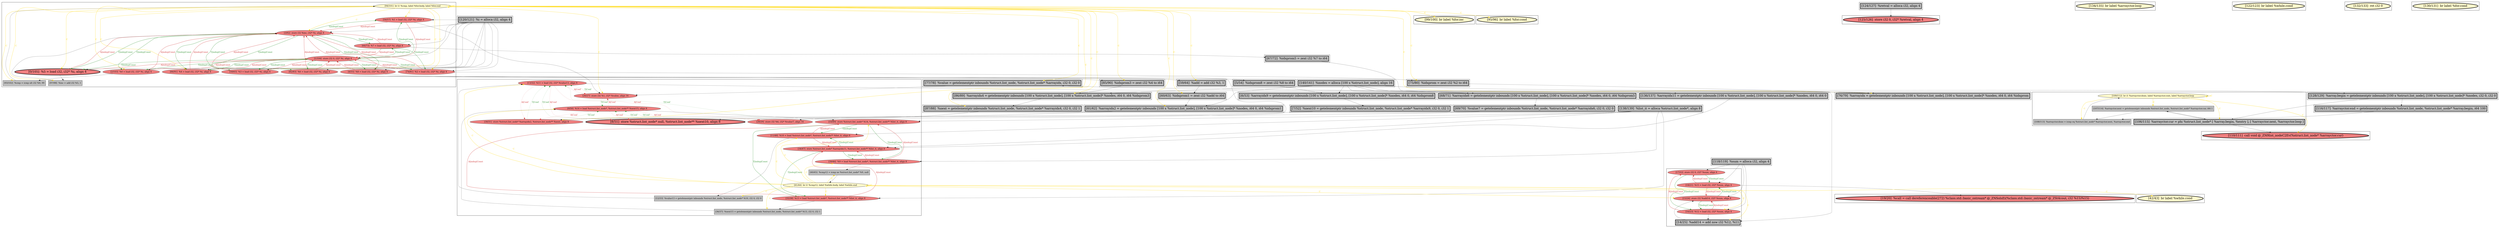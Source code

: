 
digraph G {



node289->node300 [style=solid,color=gold,label="C",penwidth=1.0,fontcolor=gold ]
node306->node305 [style=dotted,color=firebrick3,label="A|Conf",penwidth=1.0,fontcolor=firebrick3 ]
node289->node278 [style=solid,color=gold,label="C",penwidth=1.0,fontcolor=gold ]
node289->node305 [style=solid,color=gold,label="C",penwidth=1.0,fontcolor=gold ]
node275->node265 [style=solid,color=gold,label="C",penwidth=1.0,fontcolor=gold ]
node289->node302 [style=solid,color=gold,label="C",penwidth=1.0,fontcolor=gold ]
node289->node283 [style=solid,color=gold,label="C",penwidth=1.0,fontcolor=gold ]
node289->node301 [style=solid,color=gold,label="C",penwidth=1.0,fontcolor=gold ]
node289->node291 [style=solid,color=gold,label="C",penwidth=1.0,fontcolor=gold ]
node291->node285 [style=solid,color=forestgreen,label="T|indep|Const",penwidth=1.0,fontcolor=forestgreen ]
node271->node294 [style=solid,color=black,label="",penwidth=0.5,fontcolor=black ]
node314->node306 [style=dotted,color=forestgreen,label="T|Conf",penwidth=1.0,fontcolor=forestgreen ]
node271->node286 [style=solid,color=black,label="",penwidth=0.5,fontcolor=black ]
node306->node314 [style=dotted,color=firebrick3,label="A|Conf",penwidth=1.0,fontcolor=firebrick3 ]
node330->node308 [style=solid,color=black,label="",penwidth=0.5,fontcolor=black ]
node271->node291 [style=solid,color=black,label="",penwidth=0.5,fontcolor=black ]
node322->node323 [style=solid,color=forestgreen,label="T|indep|Const",penwidth=1.0,fontcolor=forestgreen ]
node310->node306 [style=dotted,color=forestgreen,label="T|Conf",penwidth=1.0,fontcolor=forestgreen ]
node291->node288 [style=solid,color=forestgreen,label="T|indep|Const",penwidth=1.0,fontcolor=forestgreen ]
node326->node325 [style=solid,color=black,label="",penwidth=0.5,fontcolor=black ]
node333->node303 [style=solid,color=black,label="",penwidth=0.5,fontcolor=black ]
node280->node272 [style=solid,color=black,label="",penwidth=0.5,fontcolor=black ]
node280->node327 [style=solid,color=black,label="",penwidth=0.5,fontcolor=black ]
node282->node335 [style=solid,color=black,label="",penwidth=0.5,fontcolor=black ]
node315->node325 [style=solid,color=gold,label="C",penwidth=1.0,fontcolor=gold ]
node271->node281 [style=solid,color=black,label="",penwidth=0.5,fontcolor=black ]
node324->node323 [style=solid,color=forestgreen,label="T|indep|Const",penwidth=1.0,fontcolor=forestgreen ]
node292->node314 [style=solid,color=black,label="",penwidth=0.5,fontcolor=black ]
node274->node275 [style=solid,color=black,label="",penwidth=0.5,fontcolor=black ]
node290->node292 [style=solid,color=forestgreen,label="T|indep|Const",penwidth=1.0,fontcolor=forestgreen ]
node315->node307 [style=solid,color=gold,label="C",penwidth=1.0,fontcolor=gold ]
node289->node270 [style=solid,color=gold,label="C",penwidth=1.0,fontcolor=gold ]
node277->node274 [style=solid,color=black,label="",penwidth=0.5,fontcolor=black ]
node323->node324 [style=solid,color=firebrick3,label="A|indep|Const",penwidth=1.0,fontcolor=firebrick3 ]
node271->node288 [style=solid,color=black,label="",penwidth=0.5,fontcolor=black ]
node275->node276 [style=solid,color=gold,label="C",penwidth=1.0,fontcolor=gold ]
node286->node290 [style=solid,color=firebrick3,label="A|indep|Const",penwidth=1.0,fontcolor=firebrick3 ]
node302->node327 [style=solid,color=black,label="",penwidth=0.5,fontcolor=black ]
node285->node291 [style=solid,color=firebrick3,label="A|indep|Const",penwidth=1.0,fontcolor=firebrick3 ]
node315->node313 [style=solid,color=gold,label="C",penwidth=1.0,fontcolor=gold ]
node275->node275 [style=solid,color=gold,label="C",penwidth=1.0,fontcolor=gold ]
node269->node326 [style=solid,color=black,label="",penwidth=0.5,fontcolor=black ]
node318->node317 [style=solid,color=black,label="",penwidth=0.5,fontcolor=black ]
node271->node282 [style=solid,color=black,label="",penwidth=0.5,fontcolor=black ]
node289->node288 [style=solid,color=gold,label="C",penwidth=1.0,fontcolor=gold ]
node324->node326 [style=solid,color=forestgreen,label="T|indep|Const",penwidth=1.0,fontcolor=forestgreen ]
node315->node306 [style=solid,color=gold,label="C",penwidth=1.0,fontcolor=gold ]
node330->node316 [style=solid,color=black,label="",penwidth=0.5,fontcolor=black ]
node266->node274 [style=solid,color=black,label="",penwidth=0.5,fontcolor=black ]
node315->node309 [style=solid,color=gold,label="C",penwidth=1.0,fontcolor=gold ]
node315->node315 [style=solid,color=gold,label="C",penwidth=1.0,fontcolor=gold ]
node303->node312 [style=solid,color=black,label="",penwidth=0.5,fontcolor=black ]
node319->node309 [style=solid,color=black,label="",penwidth=0.5,fontcolor=black ]
node287->node329 [style=solid,color=black,label="",penwidth=0.5,fontcolor=black ]
node295->node308 [style=solid,color=black,label="",penwidth=0.5,fontcolor=black ]
node289->node289 [style=solid,color=gold,label="C",penwidth=1.0,fontcolor=gold ]
node305->node306 [style=dotted,color=forestgreen,label="T|Conf",penwidth=1.0,fontcolor=forestgreen ]
node327->node328 [style=solid,color=black,label="",penwidth=0.5,fontcolor=black ]
node271->node285 [style=solid,color=black,label="",penwidth=0.5,fontcolor=black ]
node284->node289 [style=solid,color=black,label="",penwidth=0.5,fontcolor=black ]
node272->node276 [style=solid,color=black,label="",penwidth=0.5,fontcolor=black ]
node289->node333 [style=solid,color=gold,label="C",penwidth=1.0,fontcolor=gold ]
node316->node311 [style=solid,color=black,label="",penwidth=0.5,fontcolor=black ]
node276->node277 [style=solid,color=black,label="",penwidth=0.5,fontcolor=black ]
node289->node294 [style=solid,color=gold,label="C",penwidth=1.0,fontcolor=gold ]
node314->node318 [style=dotted,color=forestgreen,label="T|Conf",penwidth=1.0,fontcolor=forestgreen ]
node289->node320 [style=solid,color=gold,label="C",penwidth=1.0,fontcolor=gold ]
node289->node267 [style=solid,color=gold,label="C",penwidth=1.0,fontcolor=gold ]
node318->node310 [style=dotted,color=firebrick3,label="A|Conf",penwidth=1.0,fontcolor=firebrick3 ]
node330->node307 [style=solid,color=black,label="",penwidth=0.5,fontcolor=black ]
node312->node318 [style=dotted,color=forestgreen,label="T|Conf",penwidth=1.0,fontcolor=forestgreen ]
node318->node305 [style=dotted,color=firebrick3,label="A|Conf",penwidth=1.0,fontcolor=firebrick3 ]
node276->node265 [style=solid,color=black,label="",penwidth=0.5,fontcolor=black ]
node288->node291 [style=solid,color=firebrick3,label="A|indep|Const",penwidth=1.0,fontcolor=firebrick3 ]
node326->node324 [style=solid,color=firebrick3,label="A|indep|Const",penwidth=1.0,fontcolor=firebrick3 ]
node289->node312 [style=solid,color=gold,label="C",penwidth=1.0,fontcolor=gold ]
node282->node290 [style=solid,color=firebrick3,label="A|indep|Const",penwidth=1.0,fontcolor=firebrick3 ]
node308->node319 [style=solid,color=forestgreen,label="T|indep|Const",penwidth=1.0,fontcolor=forestgreen ]
node289->node327 [style=solid,color=gold,label="C",penwidth=1.0,fontcolor=gold ]
node330->node319 [style=solid,color=black,label="",penwidth=0.5,fontcolor=black ]
node315->node332 [style=solid,color=gold,label="C",penwidth=1.0,fontcolor=gold ]
node317->node316 [style=solid,color=forestgreen,label="T|indep|Const",penwidth=1.0,fontcolor=forestgreen ]
node320->node278 [style=solid,color=black,label="",penwidth=0.5,fontcolor=black ]
node287->node291 [style=solid,color=firebrick3,label="A|indep|Const",penwidth=1.0,fontcolor=firebrick3 ]
node291->node292 [style=solid,color=forestgreen,label="T|indep|Const",penwidth=1.0,fontcolor=forestgreen ]
node315->node319 [style=solid,color=gold,label="C",penwidth=1.0,fontcolor=gold ]
node323->node322 [style=solid,color=firebrick3,label="A|indep|Const",penwidth=1.0,fontcolor=firebrick3 ]
node315->node316 [style=solid,color=gold,label="C",penwidth=1.0,fontcolor=gold ]
node289->node286 [style=solid,color=gold,label="C",penwidth=1.0,fontcolor=gold ]
node315->node318 [style=solid,color=gold,label="C",penwidth=1.0,fontcolor=gold ]
node326->node322 [style=solid,color=firebrick3,label="A|indep|Const",penwidth=1.0,fontcolor=firebrick3 ]
node280->node331 [style=solid,color=black,label="",penwidth=0.5,fontcolor=black ]
node290->node285 [style=solid,color=forestgreen,label="T|indep|Const",penwidth=1.0,fontcolor=forestgreen ]
node289->node284 [style=solid,color=gold,label="C",penwidth=1.0,fontcolor=gold ]
node289->node293 [style=solid,color=gold,label="C",penwidth=1.0,fontcolor=gold ]
node285->node290 [style=solid,color=firebrick3,label="A|indep|Const",penwidth=1.0,fontcolor=firebrick3 ]
node313->node306 [style=solid,color=black,label="",penwidth=0.5,fontcolor=black ]
node277->node276 [style=solid,color=black,label="",penwidth=0.5,fontcolor=black ]
node294->node302 [style=solid,color=black,label="",penwidth=0.5,fontcolor=black ]
node280->node320 [style=solid,color=black,label="",penwidth=0.5,fontcolor=black ]
node286->node293 [style=solid,color=black,label="",penwidth=0.5,fontcolor=black ]
node269->node322 [style=solid,color=black,label="",penwidth=0.5,fontcolor=black ]
node267->node333 [style=solid,color=black,label="",penwidth=0.5,fontcolor=black ]
node308->node316 [style=solid,color=forestgreen,label="T|indep|Const",penwidth=1.0,fontcolor=forestgreen ]
node281->node270 [style=solid,color=black,label="",penwidth=0.5,fontcolor=black ]
node315->node324 [style=solid,color=gold,label="C",penwidth=1.0,fontcolor=gold ]
node294->node290 [style=solid,color=firebrick3,label="A|indep|Const",penwidth=1.0,fontcolor=firebrick3 ]
node275->node274 [style=solid,color=gold,label="C",penwidth=1.0,fontcolor=gold ]
node299->node321 [style=solid,color=black,label="",penwidth=0.5,fontcolor=black ]
node321->node310 [style=solid,color=black,label="",penwidth=0.5,fontcolor=black ]
node275->node277 [style=solid,color=gold,label="C",penwidth=1.0,fontcolor=gold ]
node290->node286 [style=solid,color=forestgreen,label="T|indep|Const",penwidth=1.0,fontcolor=forestgreen ]
node289->node281 [style=solid,color=gold,label="C",penwidth=1.0,fontcolor=gold ]
node315->node326 [style=solid,color=gold,label="C",penwidth=1.0,fontcolor=gold ]
node288->node284 [style=solid,color=black,label="",penwidth=0.5,fontcolor=black ]
node271->node283 [style=solid,color=black,label="",penwidth=0.5,fontcolor=black ]
node280->node303 [style=solid,color=black,label="",penwidth=0.5,fontcolor=black ]
node271->node287 [style=solid,color=black,label="",penwidth=0.5,fontcolor=black ]
node292->node291 [style=solid,color=firebrick3,label="A|indep|Const",penwidth=1.0,fontcolor=firebrick3 ]
node290->node281 [style=solid,color=forestgreen,label="T|indep|Const",penwidth=1.0,fontcolor=forestgreen ]
node269->node323 [style=solid,color=black,label="",penwidth=0.5,fontcolor=black ]
node307->node313 [style=solid,color=black,label="",penwidth=0.5,fontcolor=black ]
node311->node318 [style=solid,color=black,label="",penwidth=0.5,fontcolor=black ]
node318->node312 [style=dotted,color=firebrick3,label="A|Conf",penwidth=1.0,fontcolor=firebrick3 ]
node306->node312 [style=dotted,color=firebrick3,label="A|Conf",penwidth=1.0,fontcolor=firebrick3 ]
node290->node294 [style=solid,color=forestgreen,label="T|indep|Const",penwidth=1.0,fontcolor=forestgreen ]
node290->node288 [style=solid,color=forestgreen,label="T|indep|Const",penwidth=1.0,fontcolor=forestgreen ]
node270->node320 [style=solid,color=black,label="",penwidth=0.5,fontcolor=black ]
node312->node306 [style=dotted,color=forestgreen,label="T|Conf",penwidth=1.0,fontcolor=forestgreen ]
node309->node315 [style=solid,color=black,label="",penwidth=0.5,fontcolor=black ]
node278->node312 [style=solid,color=black,label="",penwidth=0.5,fontcolor=black ]
node329->node331 [style=solid,color=black,label="",penwidth=0.5,fontcolor=black ]
node316->node308 [style=solid,color=firebrick3,label="A|indep|Const",penwidth=1.0,fontcolor=firebrick3 ]
node290->node283 [style=solid,color=forestgreen,label="T|indep|Const",penwidth=1.0,fontcolor=forestgreen ]
node290->node287 [style=solid,color=forestgreen,label="T|indep|Const",penwidth=1.0,fontcolor=forestgreen ]
node281->node291 [style=solid,color=firebrick3,label="A|indep|Const",penwidth=1.0,fontcolor=firebrick3 ]
node285->node267 [style=solid,color=black,label="",penwidth=0.5,fontcolor=black ]
node287->node290 [style=solid,color=firebrick3,label="A|indep|Const",penwidth=1.0,fontcolor=firebrick3 ]
node291->node281 [style=solid,color=forestgreen,label="T|indep|Const",penwidth=1.0,fontcolor=forestgreen ]
node272->node266 [style=solid,color=black,label="",penwidth=0.5,fontcolor=black ]
node290->node282 [style=solid,color=forestgreen,label="T|indep|Const",penwidth=1.0,fontcolor=forestgreen ]
node316->node317 [style=solid,color=firebrick3,label="A|indep|Const",penwidth=1.0,fontcolor=firebrick3 ]
node294->node291 [style=solid,color=firebrick3,label="A|indep|Const",penwidth=1.0,fontcolor=firebrick3 ]
node291->node294 [style=solid,color=forestgreen,label="T|indep|Const",penwidth=1.0,fontcolor=forestgreen ]
node268->node279 [style=solid,color=black,label="",penwidth=0.5,fontcolor=black ]
node291->node287 [style=solid,color=forestgreen,label="T|indep|Const",penwidth=1.0,fontcolor=forestgreen ]
node271->node292 [style=solid,color=black,label="",penwidth=0.5,fontcolor=black ]
node282->node291 [style=solid,color=firebrick3,label="A|indep|Const",penwidth=1.0,fontcolor=firebrick3 ]
node328->node305 [style=solid,color=black,label="",penwidth=0.5,fontcolor=black ]
node289->node328 [style=solid,color=gold,label="C",penwidth=1.0,fontcolor=gold ]
node269->node324 [style=solid,color=black,label="",penwidth=0.5,fontcolor=black ]
node271->node290 [style=solid,color=black,label="",penwidth=0.5,fontcolor=black ]
node330->node317 [style=solid,color=black,label="",penwidth=0.5,fontcolor=black ]
node283->node305 [style=solid,color=black,label="",penwidth=0.5,fontcolor=black ]
node307->node308 [style=solid,color=firebrick3,label="A|indep|Const",penwidth=1.0,fontcolor=firebrick3 ]
node293->node291 [style=solid,color=black,label="",penwidth=0.5,fontcolor=black ]
node281->node290 [style=solid,color=firebrick3,label="A|indep|Const",penwidth=1.0,fontcolor=firebrick3 ]
node325->node324 [style=solid,color=black,label="",penwidth=0.5,fontcolor=black ]
node319->node308 [style=solid,color=firebrick3,label="A|indep|Const",penwidth=1.0,fontcolor=firebrick3 ]
node317->node307 [style=solid,color=forestgreen,label="T|indep|Const",penwidth=1.0,fontcolor=forestgreen ]
node306->node325 [style=solid,color=black,label="",penwidth=0.5,fontcolor=black ]
node289->node303 [style=solid,color=gold,label="C",penwidth=1.0,fontcolor=gold ]
node307->node317 [style=solid,color=firebrick3,label="A|indep|Const",penwidth=1.0,fontcolor=firebrick3 ]
node304->node314 [style=solid,color=black,label="",penwidth=0.5,fontcolor=black ]
node317->node319 [style=solid,color=forestgreen,label="T|indep|Const",penwidth=1.0,fontcolor=forestgreen ]
node292->node290 [style=solid,color=firebrick3,label="A|indep|Const",penwidth=1.0,fontcolor=firebrick3 ]
node306->node310 [style=dotted,color=firebrick3,label="A|Conf",penwidth=1.0,fontcolor=firebrick3 ]
node280->node295 [style=solid,color=black,label="",penwidth=0.5,fontcolor=black ]
node319->node317 [style=solid,color=firebrick3,label="A|indep|Const",penwidth=1.0,fontcolor=firebrick3 ]
node305->node318 [style=dotted,color=forestgreen,label="T|Conf",penwidth=1.0,fontcolor=forestgreen ]
node308->node307 [style=solid,color=forestgreen,label="T|indep|Const",penwidth=1.0,fontcolor=forestgreen ]
node289->node285 [style=solid,color=gold,label="C",penwidth=1.0,fontcolor=gold ]
node322->node326 [style=solid,color=forestgreen,label="T|indep|Const",penwidth=1.0,fontcolor=forestgreen ]
node310->node318 [style=dotted,color=forestgreen,label="T|Conf",penwidth=1.0,fontcolor=forestgreen ]
node315->node317 [style=solid,color=gold,label="C",penwidth=1.0,fontcolor=gold ]
node315->node311 [style=solid,color=gold,label="C",penwidth=1.0,fontcolor=gold ]
node283->node291 [style=solid,color=firebrick3,label="A|indep|Const",penwidth=1.0,fontcolor=firebrick3 ]
node335->node299 [style=solid,color=black,label="",penwidth=0.5,fontcolor=black ]
node323->node334 [style=solid,color=black,label="",penwidth=0.5,fontcolor=black ]
node291->node283 [style=solid,color=forestgreen,label="T|indep|Const",penwidth=1.0,fontcolor=forestgreen ]
node331->node304 [style=solid,color=black,label="",penwidth=0.5,fontcolor=black ]
node288->node290 [style=solid,color=firebrick3,label="A|indep|Const",penwidth=1.0,fontcolor=firebrick3 ]
node283->node290 [style=solid,color=firebrick3,label="A|indep|Const",penwidth=1.0,fontcolor=firebrick3 ]
node291->node282 [style=solid,color=forestgreen,label="T|indep|Const",penwidth=1.0,fontcolor=forestgreen ]
node286->node291 [style=solid,color=firebrick3,label="A|indep|Const",penwidth=1.0,fontcolor=firebrick3 ]
node280->node299 [style=solid,color=black,label="",penwidth=0.5,fontcolor=black ]
node291->node286 [style=solid,color=forestgreen,label="T|indep|Const",penwidth=1.0,fontcolor=forestgreen ]
node318->node314 [style=dotted,color=firebrick3,label="A|Conf",penwidth=1.0,fontcolor=firebrick3 ]


subgraph cluster36 {


node335 [penwidth=3.0,fontsize=20,fillcolor=grey,label="[5/54]  %idxprom8 = zext i32 %8 to i64",shape=rectangle,style=filled ]



}

subgraph cluster15 {


node296 [penwidth=3.0,fontsize=20,fillcolor=lemonchiffon,label="[134/135]  br label %arrayctor.loop",shape=ellipse,style=filled ]



}

subgraph cluster35 {


node334 [penwidth=3.0,fontsize=20,fillcolor=lightcoral,label="[19/20]  %call = call dereferenceable(272) %class.std::basic_ostream* @_ZNSolsEi(%class.std::basic_ostream* @_ZSt4cout, i32 %15)%15)",shape=ellipse,style=filled ]



}

subgraph cluster11 {


node279 [penwidth=3.0,fontsize=20,fillcolor=lightcoral,label="[125/126]  store i32 0, i32* %retval, align 4",shape=ellipse,style=filled ]



}

subgraph cluster19 {


node300 [penwidth=3.0,fontsize=20,fillcolor=lemonchiffon,label="[99/100]  br label %for.inc",shape=ellipse,style=filled ]



}

subgraph cluster9 {


node276 [penwidth=3.0,fontsize=20,fillcolor=grey,label="[106/115]  %arrayctor.cur = phi %struct.list_node* [ %array.begin, %entry ], [ %arrayctor.next, %arrayctor.loop ]",shape=rectangle,style=filled ]
node274 [fillcolor=grey,label="[108/113]  %arrayctor.done = icmp eq %struct.list_node* %arrayctor.next, %arrayctor.end",shape=rectangle,style=filled ]
node277 [fillcolor=grey,label="[107/114]  %arrayctor.next = getelementptr inbounds %struct.list_node, %struct.list_node* %arrayctor.cur, i64 1",shape=rectangle,style=filled ]
node275 [fillcolor=lemonchiffon,label="[109/112]  br i1 %arrayctor.done, label %arrayctor.cont, label %arrayctor.loop",shape=ellipse,style=filled ]



}

subgraph cluster8 {


node273 [penwidth=3.0,fontsize=20,fillcolor=lemonchiffon,label="[122/123]  br label %while.cond",shape=ellipse,style=filled ]



}

subgraph cluster10 {


node278 [penwidth=3.0,fontsize=20,fillcolor=grey,label="[87/88]  %next = getelementptr inbounds %struct.list_node, %struct.list_node* %arrayidx4, i32 0, i32 1",shape=rectangle,style=filled ]



}

subgraph cluster23 {


node304 [penwidth=3.0,fontsize=20,fillcolor=grey,label="[69/70]  %value7 = getelementptr inbounds %struct.list_node, %struct.list_node* %arrayidx6, i32 0, i32 0",shape=rectangle,style=filled ]



}

subgraph cluster7 {


node272 [penwidth=3.0,fontsize=20,fillcolor=grey,label="[128/129]  %array.begin = getelementptr inbounds [100 x %struct.list_node], [100 x %struct.list_node]* %nodes, i32 0, i32 0",shape=rectangle,style=filled ]



}

subgraph cluster14 {


node295 [penwidth=3.0,fontsize=20,fillcolor=grey,label="[136/137]  %arrayidx11 = getelementptr inbounds [100 x %struct.list_node], [100 x %struct.list_node]* %nodes, i64 0, i64 0",shape=rectangle,style=filled ]



}

subgraph cluster6 {


node271 [penwidth=3.0,fontsize=20,fillcolor=grey,label="[120/121]  %i = alloca i32, align 4",shape=rectangle,style=filled ]



}

subgraph cluster30 {


node329 [penwidth=3.0,fontsize=20,fillcolor=grey,label="[67/72]  %idxprom5 = zext i32 %7 to i64",shape=rectangle,style=filled ]



}

subgraph cluster31 {


node330 [penwidth=3.0,fontsize=20,fillcolor=grey,label="[138/139]  %list_it = alloca %struct.list_node*, align 8",shape=rectangle,style=filled ]



}

subgraph cluster0 {


node265 [penwidth=3.0,fontsize=20,fillcolor=lightcoral,label="[110/111]  call void @_ZN9list_nodeC2Ev(%struct.list_node* %arrayctor.cur)",shape=ellipse,style=filled ]



}

subgraph cluster13 {


node290 [fillcolor=lightcoral,label="[1/104]  store i32 0, i32* %i, align 4",shape=ellipse,style=filled ]
node293 [fillcolor=grey,label="[97/98]  %inc = add i32 %5, 1",shape=rectangle,style=filled ]
node289 [fillcolor=lemonchiffon,label="[94/101]  br i1 %cmp, label %for.body, label %for.end",shape=ellipse,style=filled ]
node287 [fillcolor=lightcoral,label="[66/73]  %7 = load i32, i32* %i, align 4",shape=ellipse,style=filled ]
node294 [fillcolor=lightcoral,label="[74/81]  %2 = load i32, i32* %i, align 4",shape=ellipse,style=filled ]
node291 [fillcolor=lightcoral,label="[3/92]  store i32 %inc, i32* %i, align 4",shape=ellipse,style=filled ]
node282 [fillcolor=lightcoral,label="[4/55]  %8 = load i32, i32* %i, align 4",shape=ellipse,style=filled ]
node281 [fillcolor=lightcoral,label="[84/91]  %4 = load i32, i32* %i, align 4",shape=ellipse,style=filled ]
node288 [fillcolor=lightcoral,label="[2/103]  %0 = load i32, i32* %i, align 4",shape=ellipse,style=filled ]
node283 [fillcolor=lightcoral,label="[56/57]  %1 = load i32, i32* %i, align 4",shape=ellipse,style=filled ]
node292 [fillcolor=lightcoral,label="[82/83]  %6 = load i32, i32* %i, align 4",shape=ellipse,style=filled ]
node284 [fillcolor=grey,label="[93/102]  %cmp = icmp ult i32 %0, 99",shape=rectangle,style=filled ]
node285 [fillcolor=lightcoral,label="[58/65]  %3 = load i32, i32* %i, align 4",shape=ellipse,style=filled ]
node286 [penwidth=3.0,fontsize=20,fillcolor=lightcoral,label="[0/105]  %5 = load i32, i32* %i, align 4",shape=ellipse,style=filled ]



}

subgraph cluster5 {


node270 [penwidth=3.0,fontsize=20,fillcolor=grey,label="[85/90]  %idxprom3 = zext i32 %4 to i64",shape=rectangle,style=filled ]



}

subgraph cluster1 {


node266 [penwidth=3.0,fontsize=20,fillcolor=grey,label="[116/117]  %arrayctor.end = getelementptr inbounds %struct.list_node, %struct.list_node* %array.begin, i64 100",shape=rectangle,style=filled ]



}

subgraph cluster32 {


node331 [penwidth=3.0,fontsize=20,fillcolor=grey,label="[68/71]  %arrayidx6 = getelementptr inbounds [100 x %struct.list_node], [100 x %struct.list_node]* %nodes, i64 0, i64 %idxprom5",shape=rectangle,style=filled ]



}

subgraph cluster3 {


node268 [penwidth=3.0,fontsize=20,fillcolor=grey,label="[124/127]  %retval = alloca i32, align 4",shape=rectangle,style=filled ]



}

subgraph cluster4 {


node269 [penwidth=3.0,fontsize=20,fillcolor=grey,label="[118/119]  %sum = alloca i32, align 4",shape=rectangle,style=filled ]



}

subgraph cluster17 {


node298 [penwidth=3.0,fontsize=20,fillcolor=lemonchiffon,label="[132/133]  ret i32 0",shape=ellipse,style=filled ]



}

subgraph cluster16 {


node297 [penwidth=3.0,fontsize=20,fillcolor=lemonchiffon,label="[130/131]  br label %for.cond",shape=ellipse,style=filled ]



}

subgraph cluster2 {


node267 [penwidth=3.0,fontsize=20,fillcolor=grey,label="[59/64]  %add = add i32 %3, 1",shape=rectangle,style=filled ]



}

subgraph cluster34 {


node333 [penwidth=3.0,fontsize=20,fillcolor=grey,label="[60/63]  %idxprom1 = zext i32 %add to i64",shape=rectangle,style=filled ]



}

subgraph cluster22 {


node303 [penwidth=3.0,fontsize=20,fillcolor=grey,label="[61/62]  %arrayidx2 = getelementptr inbounds [100 x %struct.list_node], [100 x %struct.list_node]* %nodes, i64 0, i64 %idxprom1",shape=rectangle,style=filled ]



}

subgraph cluster25 {


node320 [penwidth=3.0,fontsize=20,fillcolor=grey,label="[86/89]  %arrayidx4 = getelementptr inbounds [100 x %struct.list_node], [100 x %struct.list_node]* %nodes, i64 0, i64 %idxprom3",shape=rectangle,style=filled ]



}

subgraph cluster18 {


node299 [penwidth=3.0,fontsize=20,fillcolor=grey,label="[6/53]  %arrayidx9 = getelementptr inbounds [100 x %struct.list_node], [100 x %struct.list_node]* %nodes, i64 0, i64 %idxprom8",shape=rectangle,style=filled ]



}

subgraph cluster29 {


node328 [penwidth=3.0,fontsize=20,fillcolor=grey,label="[77/78]  %value = getelementptr inbounds %struct.list_node, %struct.list_node* %arrayidx, i32 0, i32 0",shape=rectangle,style=filled ]



}

subgraph cluster20 {


node301 [penwidth=3.0,fontsize=20,fillcolor=lemonchiffon,label="[95/96]  br label %for.cond",shape=ellipse,style=filled ]



}

subgraph cluster26 {


node321 [penwidth=3.0,fontsize=20,fillcolor=grey,label="[7/52]  %next10 = getelementptr inbounds %struct.list_node, %struct.list_node* %arrayidx9, i32 0, i32 1",shape=rectangle,style=filled ]



}

subgraph cluster24 {


node317 [fillcolor=lightcoral,label="[10/49]  store %struct.list_node* %14, %struct.list_node** %list_it, align 8",shape=ellipse,style=filled ]
node316 [fillcolor=lightcoral,label="[35/38]  %13 = load %struct.list_node*, %struct.list_node** %list_it, align 8",shape=ellipse,style=filled ]
node315 [fillcolor=lemonchiffon,label="[41/44]  br i1 %cmp12, label %while.body, label %while.end",shape=ellipse,style=filled ]
node314 [fillcolor=lightcoral,label="[28/29]  store i32 %6, i32* %value7, align 16",shape=ellipse,style=filled ]
node312 [fillcolor=lightcoral,label="[30/31]  store %struct.list_node* %arrayidx2, %struct.list_node** %next, align 8",shape=ellipse,style=filled ]
node319 [fillcolor=lightcoral,label="[39/46]  %9 = load %struct.list_node*, %struct.list_node** %list_it, align 8",shape=ellipse,style=filled ]
node318 [fillcolor=lightcoral,label="[9/50]  %14 = load %struct.list_node*, %struct.list_node** %next15, align 8",shape=ellipse,style=filled ]
node311 [fillcolor=grey,label="[36/37]  %next15 = getelementptr inbounds %struct.list_node, %struct.list_node* %13, i32 0, i32 1",shape=rectangle,style=filled ]
node309 [fillcolor=grey,label="[40/45]  %cmp12 = icmp ne %struct.list_node* %9, null",shape=rectangle,style=filled ]
node305 [fillcolor=lightcoral,label="[26/27]  store i32 %1, i32* %value, align 16",shape=ellipse,style=filled ]
node307 [fillcolor=lightcoral,label="[11/48]  %10 = load %struct.list_node*, %struct.list_node** %list_it, align 8",shape=ellipse,style=filled ]
node308 [fillcolor=lightcoral,label="[34/47]  store %struct.list_node* %arrayidx11, %struct.list_node** %list_it, align 8",shape=ellipse,style=filled ]
node313 [fillcolor=grey,label="[12/33]  %value13 = getelementptr inbounds %struct.list_node, %struct.list_node* %10, i32 0, i32 0",shape=rectangle,style=filled ]
node306 [fillcolor=lightcoral,label="[13/32]  %11 = load i32, i32* %value13, align 8",shape=ellipse,style=filled ]
node310 [penwidth=3.0,fontsize=20,fillcolor=lightcoral,label="[8/51]  store %struct.list_node* null, %struct.list_node** %next10, align 8",shape=ellipse,style=filled ]



}

subgraph cluster28 {


node327 [penwidth=3.0,fontsize=20,fillcolor=grey,label="[76/79]  %arrayidx = getelementptr inbounds [100 x %struct.list_node], [100 x %struct.list_node]* %nodes, i64 0, i64 %idxprom",shape=rectangle,style=filled ]



}

subgraph cluster27 {


node325 [penwidth=3.0,fontsize=20,fillcolor=grey,label="[14/25]  %add14 = add nsw i32 %12, %11",shape=rectangle,style=filled ]
node324 [fillcolor=lightcoral,label="[15/24]  store i32 %add14, i32* %sum, align 4",shape=ellipse,style=filled ]
node322 [fillcolor=lightcoral,label="[17/22]  store i32 0, i32* %sum, align 4",shape=ellipse,style=filled ]
node326 [fillcolor=lightcoral,label="[16/23]  %12 = load i32, i32* %sum, align 4",shape=ellipse,style=filled ]
node323 [fillcolor=lightcoral,label="[18/21]  %15 = load i32, i32* %sum, align 4",shape=ellipse,style=filled ]



}

subgraph cluster21 {


node302 [penwidth=3.0,fontsize=20,fillcolor=grey,label="[75/80]  %idxprom = zext i32 %2 to i64",shape=rectangle,style=filled ]



}

subgraph cluster12 {


node280 [penwidth=3.0,fontsize=20,fillcolor=grey,label="[140/141]  %nodes = alloca [100 x %struct.list_node], align 16",shape=rectangle,style=filled ]



}

subgraph cluster33 {


node332 [penwidth=3.0,fontsize=20,fillcolor=lemonchiffon,label="[42/43]  br label %while.cond",shape=ellipse,style=filled ]



}

}
